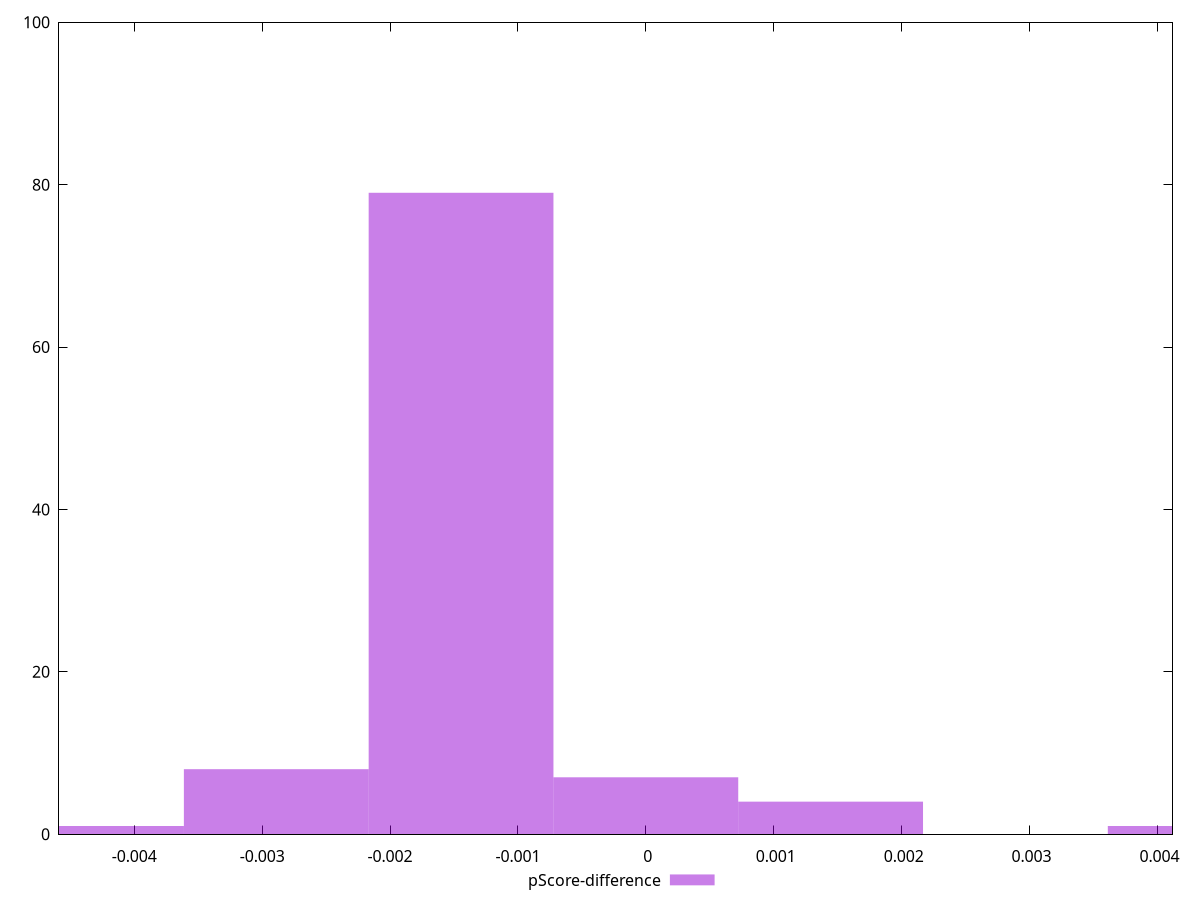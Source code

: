 reset

$pScoreDifference <<EOF
0 7
0.0014447405773867854 4
-0.0014447405773867854 79
-0.002889481154773571 8
-0.004334221732160356 1
0.004334221732160356 1
EOF

set key outside below
set boxwidth 0.0014447405773867854
set xrange [-0.004588235294117671:0.004117647058823559]
set yrange [0:100]
set trange [0:100]
set style fill transparent solid 0.5 noborder
set terminal svg size 640, 490 enhanced background rgb 'white'
set output "report_00019_2021-02-10T18-14-37.922Z//uses-rel-preload/samples/pages+cached/pScore-difference/histogram.svg"

plot $pScoreDifference title "pScore-difference" with boxes

reset
